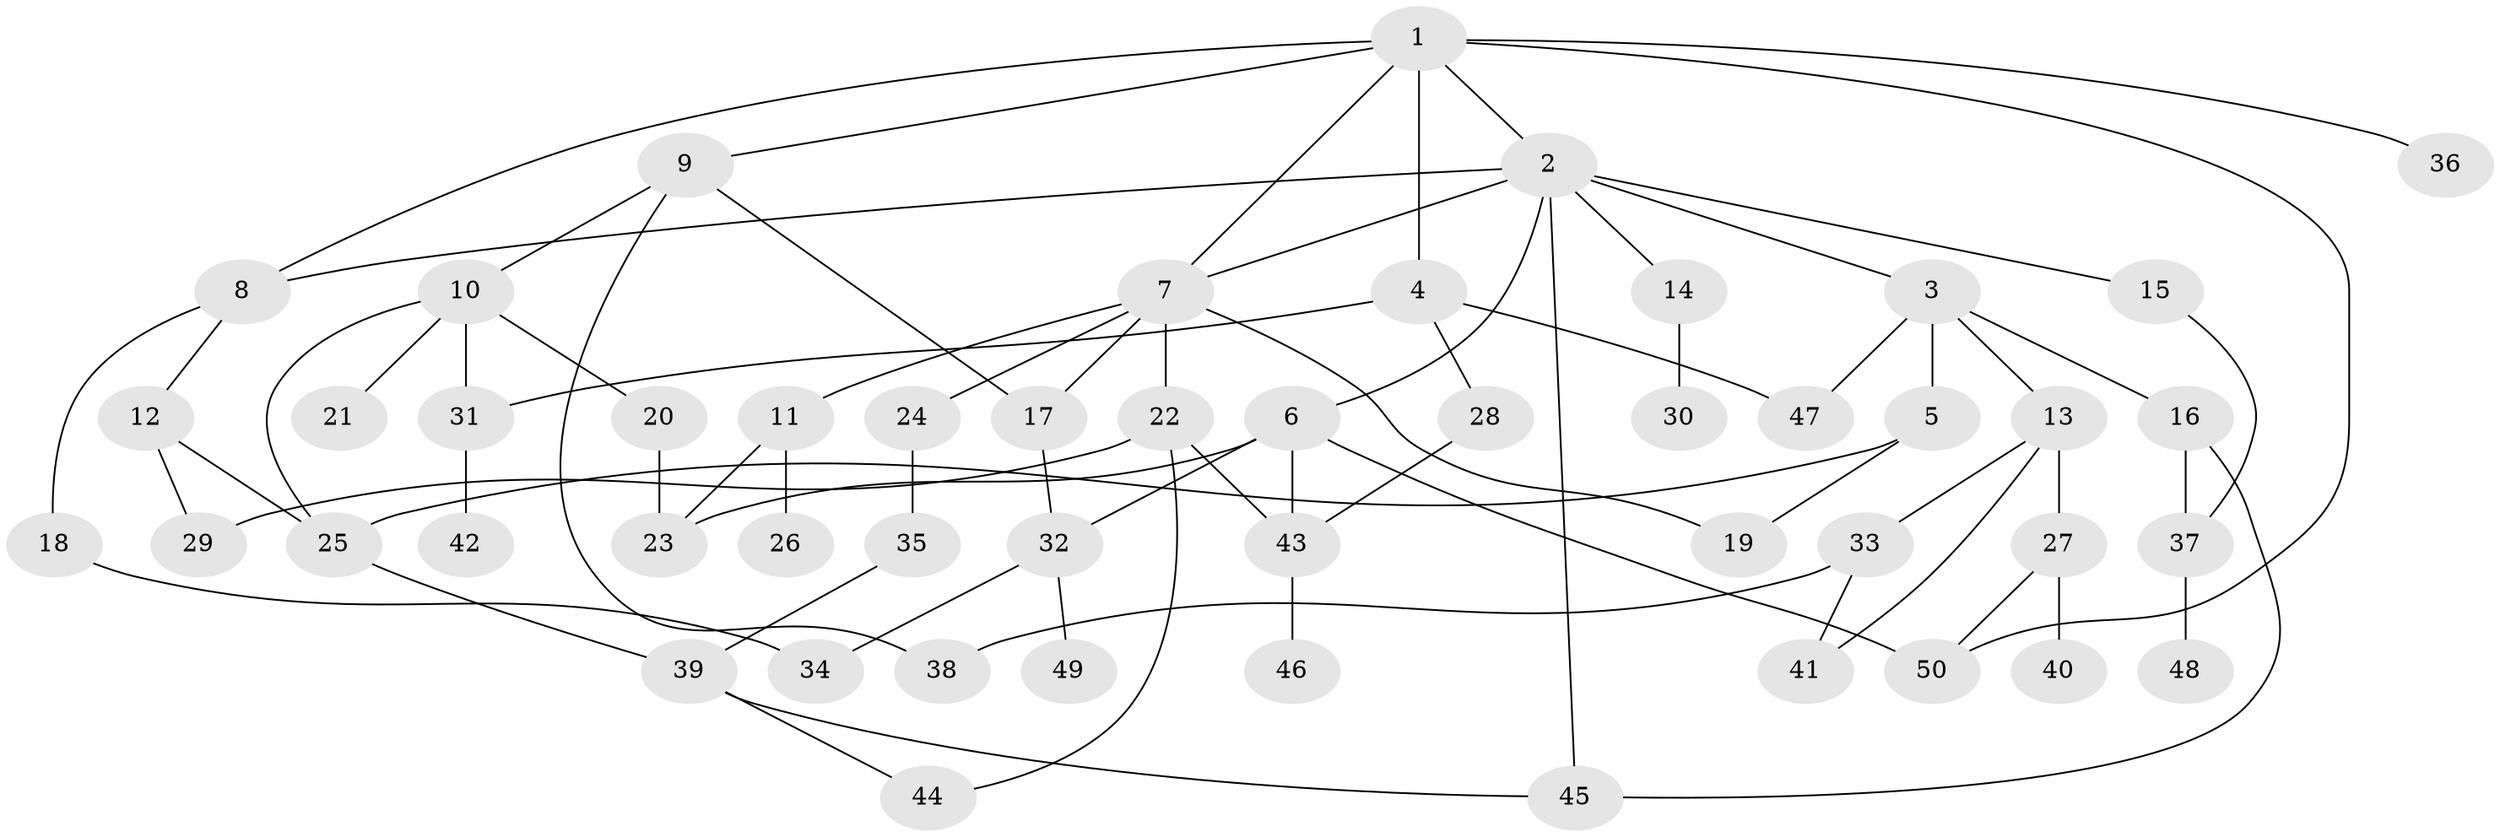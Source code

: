 // Generated by graph-tools (version 1.1) at 2025/25/03/09/25 03:25:34]
// undirected, 50 vertices, 73 edges
graph export_dot {
graph [start="1"]
  node [color=gray90,style=filled];
  1;
  2;
  3;
  4;
  5;
  6;
  7;
  8;
  9;
  10;
  11;
  12;
  13;
  14;
  15;
  16;
  17;
  18;
  19;
  20;
  21;
  22;
  23;
  24;
  25;
  26;
  27;
  28;
  29;
  30;
  31;
  32;
  33;
  34;
  35;
  36;
  37;
  38;
  39;
  40;
  41;
  42;
  43;
  44;
  45;
  46;
  47;
  48;
  49;
  50;
  1 -- 2;
  1 -- 4;
  1 -- 7;
  1 -- 8;
  1 -- 9;
  1 -- 36;
  1 -- 50;
  2 -- 3;
  2 -- 6;
  2 -- 14;
  2 -- 15;
  2 -- 8;
  2 -- 45;
  2 -- 7;
  3 -- 5;
  3 -- 13;
  3 -- 16;
  3 -- 47;
  4 -- 28;
  4 -- 47;
  4 -- 31;
  5 -- 25;
  5 -- 19;
  6 -- 23;
  6 -- 43;
  6 -- 32;
  6 -- 50;
  7 -- 11;
  7 -- 17;
  7 -- 19;
  7 -- 22;
  7 -- 24;
  8 -- 12;
  8 -- 18;
  9 -- 10;
  9 -- 38;
  9 -- 17;
  10 -- 20;
  10 -- 21;
  10 -- 31;
  10 -- 25;
  11 -- 23;
  11 -- 26;
  12 -- 25;
  12 -- 29;
  13 -- 27;
  13 -- 33;
  13 -- 41;
  14 -- 30;
  15 -- 37;
  16 -- 45;
  16 -- 37;
  17 -- 32;
  18 -- 34;
  20 -- 23;
  22 -- 29;
  22 -- 43;
  22 -- 44;
  24 -- 35;
  25 -- 39;
  27 -- 40;
  27 -- 50;
  28 -- 43;
  31 -- 42;
  32 -- 49;
  32 -- 34;
  33 -- 41;
  33 -- 38;
  35 -- 39;
  37 -- 48;
  39 -- 44;
  39 -- 45;
  43 -- 46;
}
